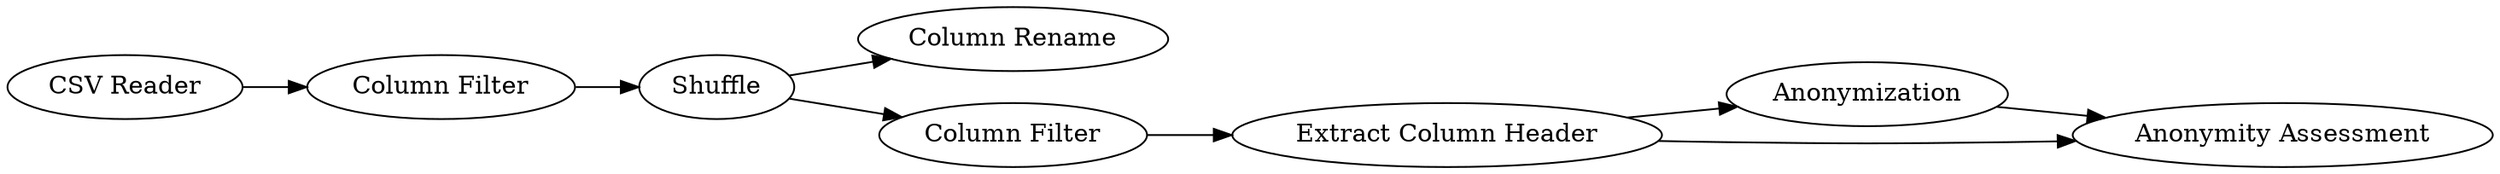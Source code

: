 digraph {
	1 [label="CSV Reader"]
	2 [label="Column Filter"]
	3 [label=Shuffle]
	4 [label="Column Rename"]
	5 [label="Extract Column Header"]
	6 [label=Anonymization]
	7 [label="Anonymity Assessment"]
	8 [label="Column Filter"]
	1 -> 2
	2 -> 3
	3 -> 4
	3 -> 8
	5 -> 7
	5 -> 6
	6 -> 7
	8 -> 5
	rankdir=LR
}
